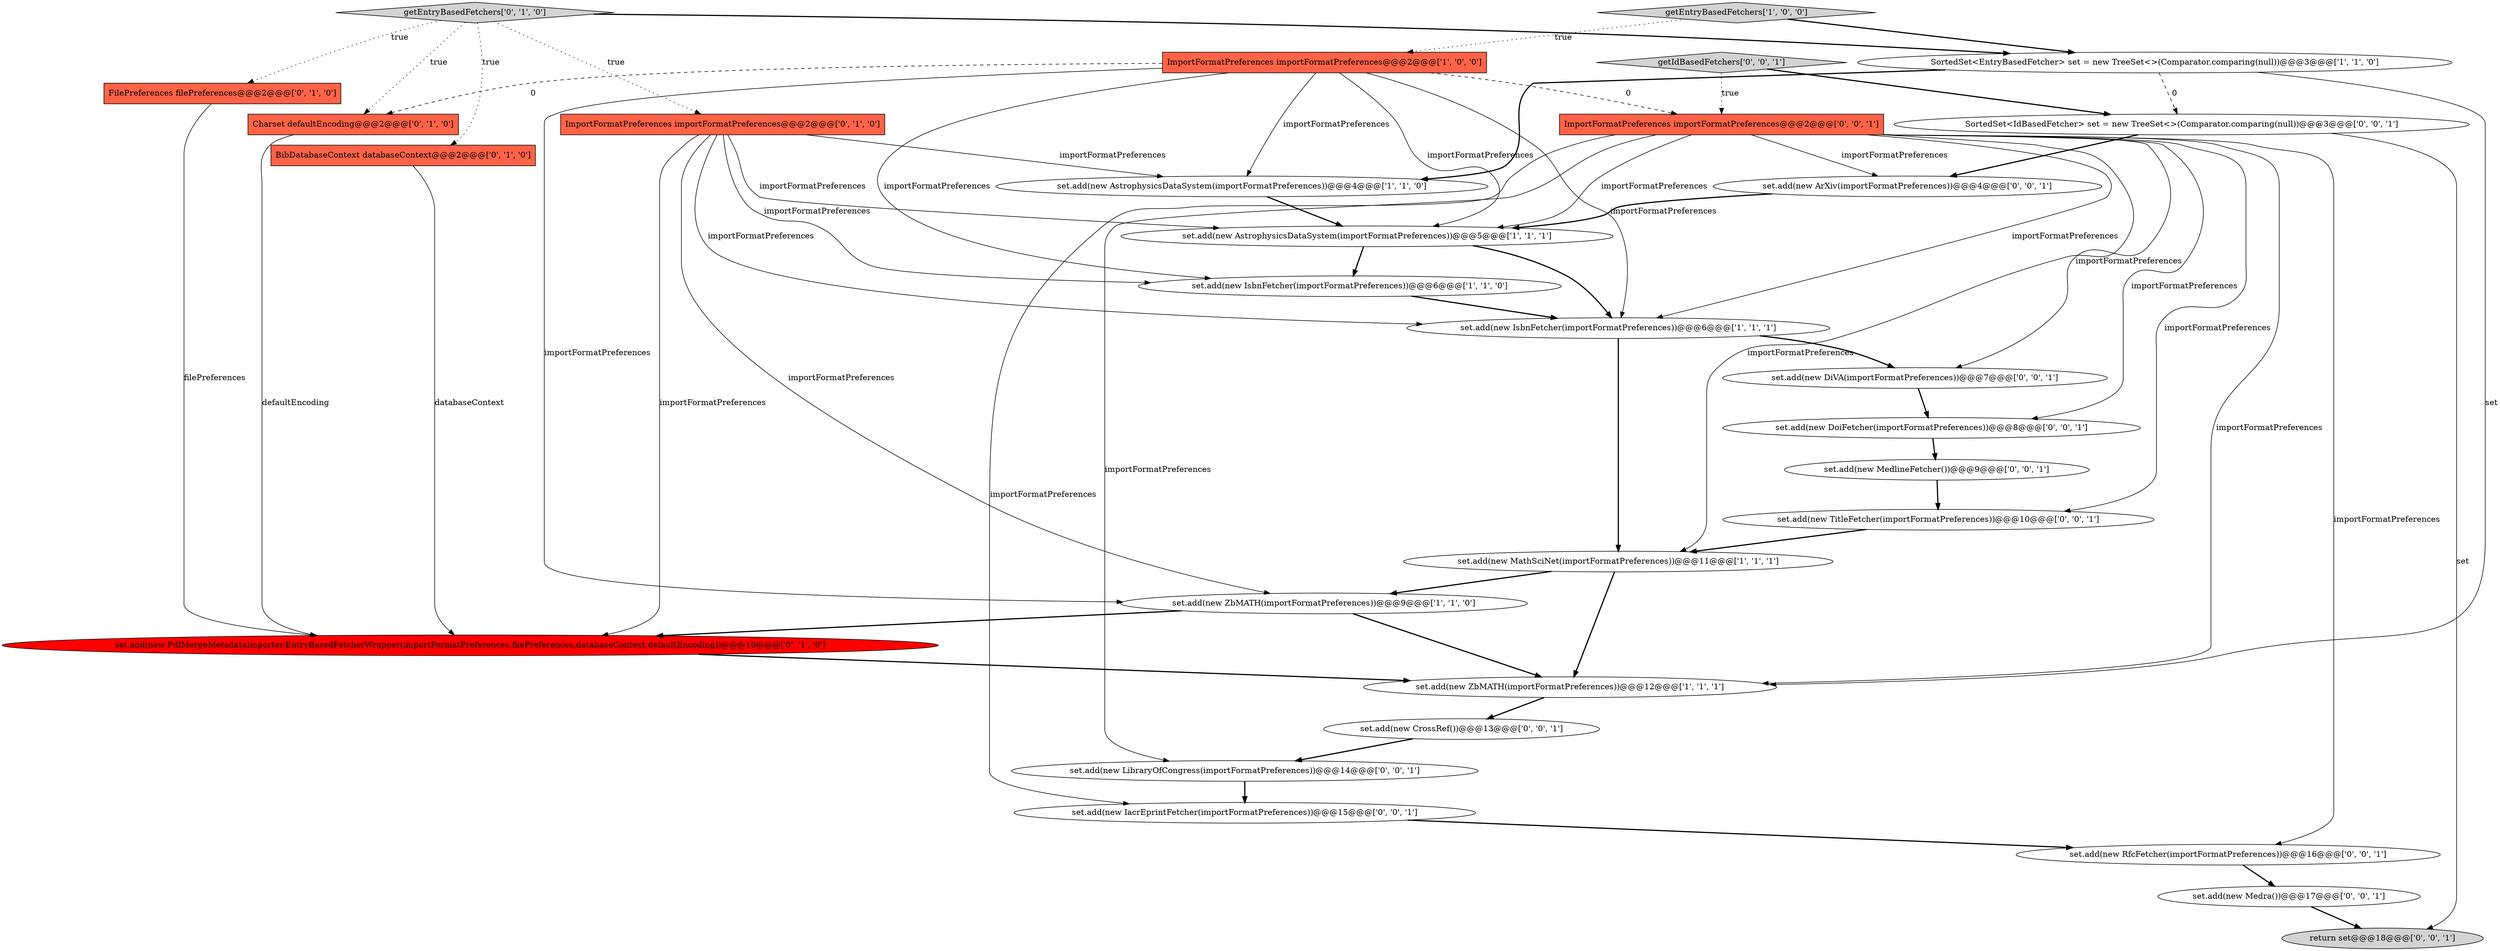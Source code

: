 digraph {
4 [style = filled, label = "set.add(new MathSciNet(importFormatPreferences))@@@11@@@['1', '1', '1']", fillcolor = white, shape = ellipse image = "AAA0AAABBB1BBB"];
27 [style = filled, label = "set.add(new IacrEprintFetcher(importFormatPreferences))@@@15@@@['0', '0', '1']", fillcolor = white, shape = ellipse image = "AAA0AAABBB3BBB"];
15 [style = filled, label = "getEntryBasedFetchers['0', '1', '0']", fillcolor = lightgray, shape = diamond image = "AAA0AAABBB2BBB"];
8 [style = filled, label = "SortedSet<EntryBasedFetcher> set = new TreeSet<>(Comparator.comparing(null))@@@3@@@['1', '1', '0']", fillcolor = white, shape = ellipse image = "AAA0AAABBB1BBB"];
5 [style = filled, label = "set.add(new AstrophysicsDataSystem(importFormatPreferences))@@@4@@@['1', '1', '0']", fillcolor = white, shape = ellipse image = "AAA0AAABBB1BBB"];
2 [style = filled, label = "set.add(new ZbMATH(importFormatPreferences))@@@9@@@['1', '1', '0']", fillcolor = white, shape = ellipse image = "AAA0AAABBB1BBB"];
11 [style = filled, label = "ImportFormatPreferences importFormatPreferences@@@2@@@['0', '1', '0']", fillcolor = tomato, shape = box image = "AAA0AAABBB2BBB"];
10 [style = filled, label = "FilePreferences filePreferences@@@2@@@['0', '1', '0']", fillcolor = tomato, shape = box image = "AAA0AAABBB2BBB"];
28 [style = filled, label = "return set@@@18@@@['0', '0', '1']", fillcolor = lightgray, shape = ellipse image = "AAA0AAABBB3BBB"];
17 [style = filled, label = "set.add(new DiVA(importFormatPreferences))@@@7@@@['0', '0', '1']", fillcolor = white, shape = ellipse image = "AAA0AAABBB3BBB"];
13 [style = filled, label = "set.add(new PdfMergeMetadataImporter.EntryBasedFetcherWrapper(importFormatPreferences,filePreferences,databaseContext,defaultEncoding))@@@10@@@['0', '1', '0']", fillcolor = red, shape = ellipse image = "AAA1AAABBB2BBB"];
19 [style = filled, label = "set.add(new RfcFetcher(importFormatPreferences))@@@16@@@['0', '0', '1']", fillcolor = white, shape = ellipse image = "AAA0AAABBB3BBB"];
1 [style = filled, label = "set.add(new IsbnFetcher(importFormatPreferences))@@@6@@@['1', '1', '0']", fillcolor = white, shape = ellipse image = "AAA0AAABBB1BBB"];
18 [style = filled, label = "ImportFormatPreferences importFormatPreferences@@@2@@@['0', '0', '1']", fillcolor = tomato, shape = box image = "AAA0AAABBB3BBB"];
6 [style = filled, label = "set.add(new AstrophysicsDataSystem(importFormatPreferences))@@@5@@@['1', '1', '1']", fillcolor = white, shape = ellipse image = "AAA0AAABBB1BBB"];
21 [style = filled, label = "set.add(new Medra())@@@17@@@['0', '0', '1']", fillcolor = white, shape = ellipse image = "AAA0AAABBB3BBB"];
23 [style = filled, label = "set.add(new TitleFetcher(importFormatPreferences))@@@10@@@['0', '0', '1']", fillcolor = white, shape = ellipse image = "AAA0AAABBB3BBB"];
26 [style = filled, label = "set.add(new MedlineFetcher())@@@9@@@['0', '0', '1']", fillcolor = white, shape = ellipse image = "AAA0AAABBB3BBB"];
3 [style = filled, label = "set.add(new IsbnFetcher(importFormatPreferences))@@@6@@@['1', '1', '1']", fillcolor = white, shape = ellipse image = "AAA0AAABBB1BBB"];
7 [style = filled, label = "getEntryBasedFetchers['1', '0', '0']", fillcolor = lightgray, shape = diamond image = "AAA0AAABBB1BBB"];
25 [style = filled, label = "set.add(new LibraryOfCongress(importFormatPreferences))@@@14@@@['0', '0', '1']", fillcolor = white, shape = ellipse image = "AAA0AAABBB3BBB"];
24 [style = filled, label = "set.add(new CrossRef())@@@13@@@['0', '0', '1']", fillcolor = white, shape = ellipse image = "AAA0AAABBB3BBB"];
9 [style = filled, label = "set.add(new ZbMATH(importFormatPreferences))@@@12@@@['1', '1', '1']", fillcolor = white, shape = ellipse image = "AAA0AAABBB1BBB"];
0 [style = filled, label = "ImportFormatPreferences importFormatPreferences@@@2@@@['1', '0', '0']", fillcolor = tomato, shape = box image = "AAA1AAABBB1BBB"];
14 [style = filled, label = "Charset defaultEncoding@@@2@@@['0', '1', '0']", fillcolor = tomato, shape = box image = "AAA1AAABBB2BBB"];
16 [style = filled, label = "set.add(new ArXiv(importFormatPreferences))@@@4@@@['0', '0', '1']", fillcolor = white, shape = ellipse image = "AAA0AAABBB3BBB"];
22 [style = filled, label = "SortedSet<IdBasedFetcher> set = new TreeSet<>(Comparator.comparing(null))@@@3@@@['0', '0', '1']", fillcolor = white, shape = ellipse image = "AAA0AAABBB3BBB"];
29 [style = filled, label = "set.add(new DoiFetcher(importFormatPreferences))@@@8@@@['0', '0', '1']", fillcolor = white, shape = ellipse image = "AAA0AAABBB3BBB"];
12 [style = filled, label = "BibDatabaseContext databaseContext@@@2@@@['0', '1', '0']", fillcolor = tomato, shape = box image = "AAA0AAABBB2BBB"];
20 [style = filled, label = "getIdBasedFetchers['0', '0', '1']", fillcolor = lightgray, shape = diamond image = "AAA0AAABBB3BBB"];
4->9 [style = bold, label=""];
6->3 [style = bold, label=""];
18->25 [style = solid, label="importFormatPreferences"];
0->6 [style = solid, label="importFormatPreferences"];
18->27 [style = solid, label="importFormatPreferences"];
22->16 [style = bold, label=""];
0->3 [style = solid, label="importFormatPreferences"];
16->6 [style = bold, label=""];
0->5 [style = solid, label="importFormatPreferences"];
1->3 [style = bold, label=""];
23->4 [style = bold, label=""];
15->10 [style = dotted, label="true"];
18->23 [style = solid, label="importFormatPreferences"];
4->2 [style = bold, label=""];
10->13 [style = solid, label="filePreferences"];
2->9 [style = bold, label=""];
18->9 [style = solid, label="importFormatPreferences"];
15->14 [style = dotted, label="true"];
7->0 [style = dotted, label="true"];
7->8 [style = bold, label=""];
3->4 [style = bold, label=""];
21->28 [style = bold, label=""];
18->17 [style = solid, label="importFormatPreferences"];
11->2 [style = solid, label="importFormatPreferences"];
2->13 [style = bold, label=""];
29->26 [style = bold, label=""];
20->22 [style = bold, label=""];
0->1 [style = solid, label="importFormatPreferences"];
25->27 [style = bold, label=""];
6->1 [style = bold, label=""];
11->5 [style = solid, label="importFormatPreferences"];
0->14 [style = dashed, label="0"];
18->19 [style = solid, label="importFormatPreferences"];
18->3 [style = solid, label="importFormatPreferences"];
8->22 [style = dashed, label="0"];
18->16 [style = solid, label="importFormatPreferences"];
0->2 [style = solid, label="importFormatPreferences"];
18->29 [style = solid, label="importFormatPreferences"];
8->5 [style = bold, label=""];
5->6 [style = bold, label=""];
12->13 [style = solid, label="databaseContext"];
11->6 [style = solid, label="importFormatPreferences"];
18->4 [style = solid, label="importFormatPreferences"];
24->25 [style = bold, label=""];
26->23 [style = bold, label=""];
22->28 [style = solid, label="set"];
15->11 [style = dotted, label="true"];
20->18 [style = dotted, label="true"];
15->12 [style = dotted, label="true"];
0->18 [style = dashed, label="0"];
11->1 [style = solid, label="importFormatPreferences"];
3->17 [style = bold, label=""];
11->13 [style = solid, label="importFormatPreferences"];
13->9 [style = bold, label=""];
27->19 [style = bold, label=""];
14->13 [style = solid, label="defaultEncoding"];
17->29 [style = bold, label=""];
15->8 [style = bold, label=""];
9->24 [style = bold, label=""];
8->9 [style = solid, label="set"];
11->3 [style = solid, label="importFormatPreferences"];
18->6 [style = solid, label="importFormatPreferences"];
19->21 [style = bold, label=""];
}
